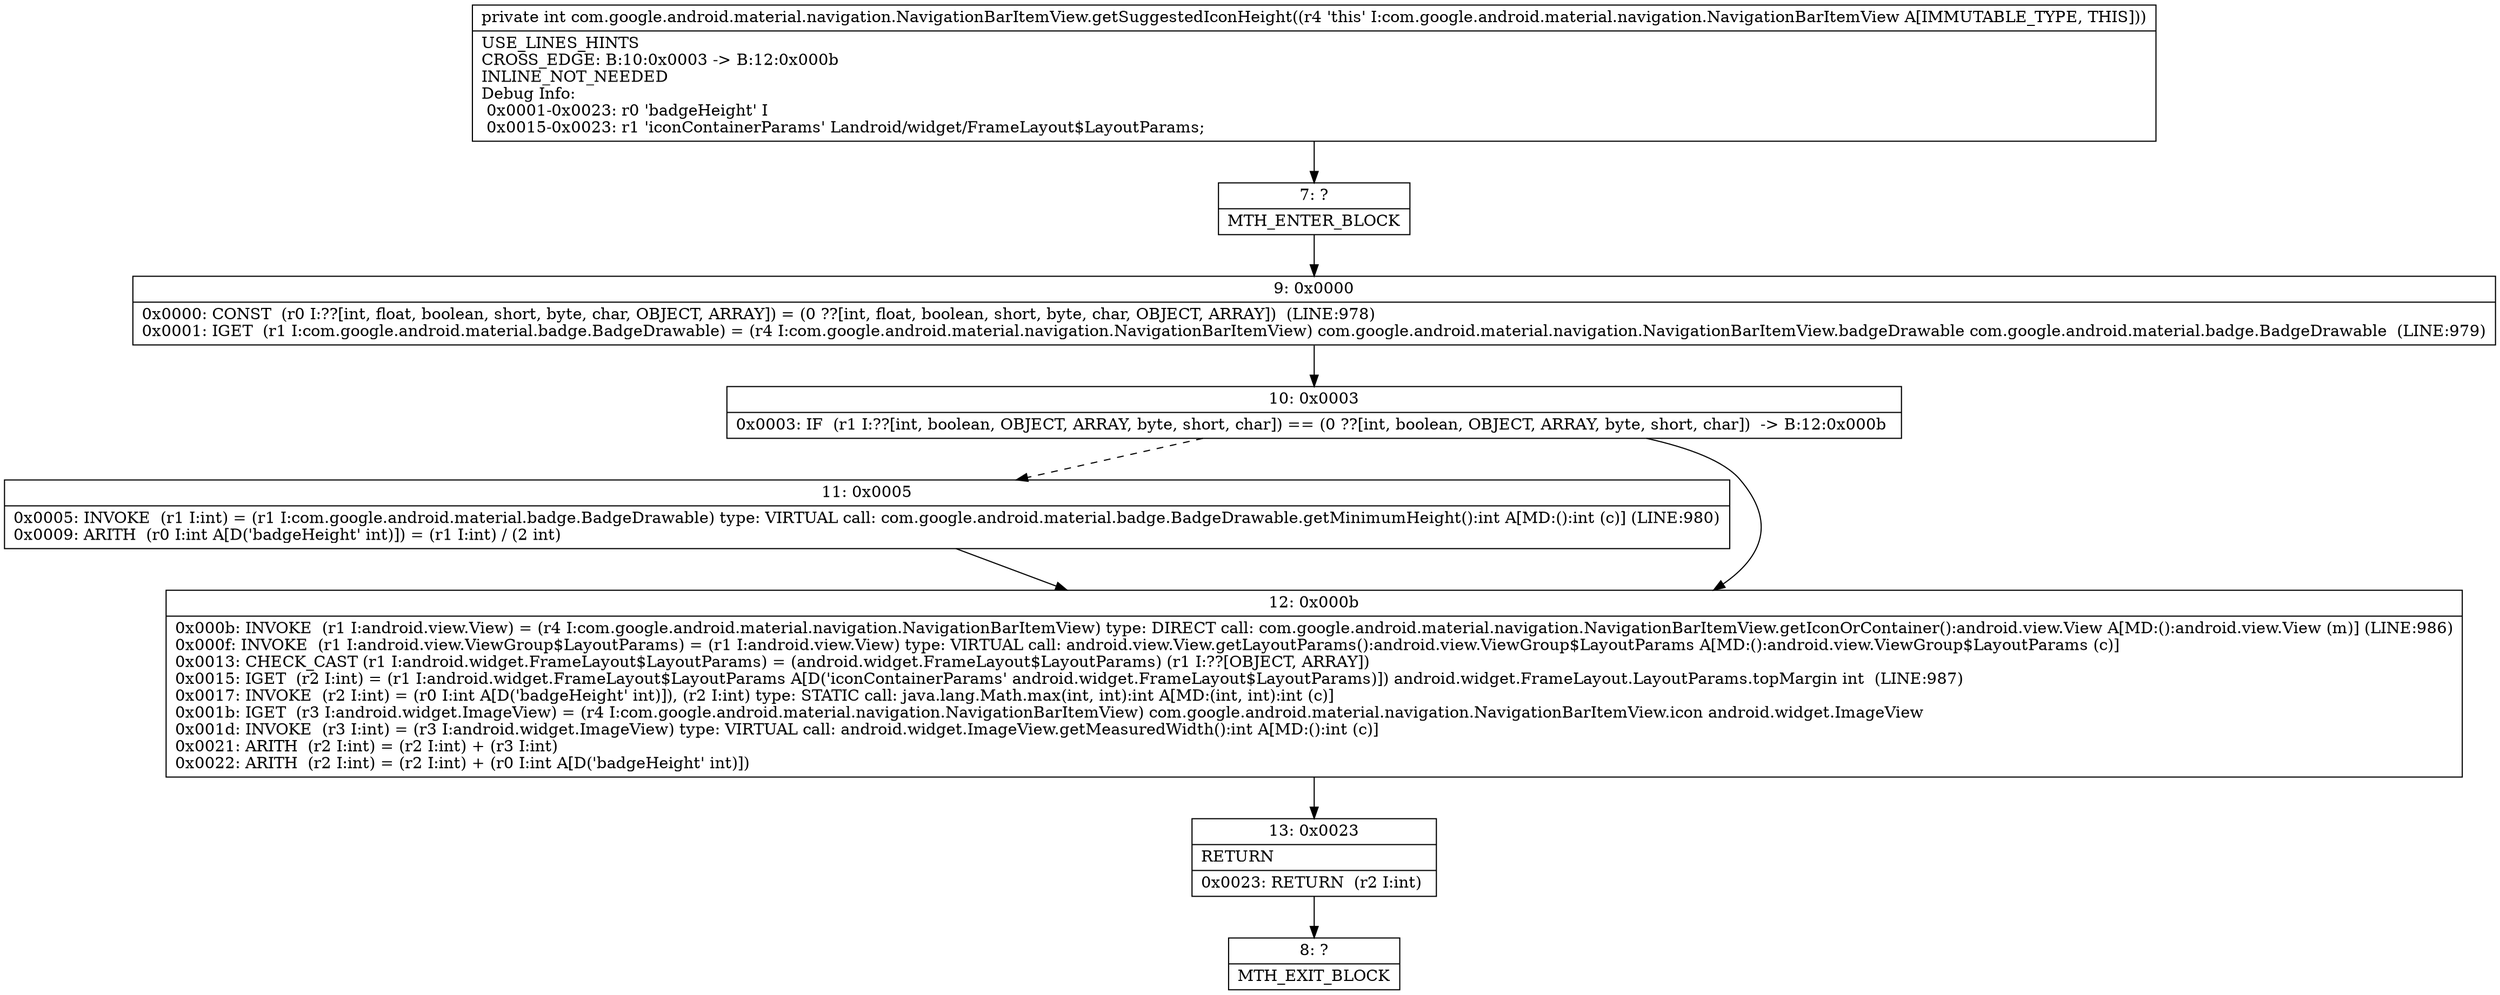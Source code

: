 digraph "CFG forcom.google.android.material.navigation.NavigationBarItemView.getSuggestedIconHeight()I" {
Node_7 [shape=record,label="{7\:\ ?|MTH_ENTER_BLOCK\l}"];
Node_9 [shape=record,label="{9\:\ 0x0000|0x0000: CONST  (r0 I:??[int, float, boolean, short, byte, char, OBJECT, ARRAY]) = (0 ??[int, float, boolean, short, byte, char, OBJECT, ARRAY])  (LINE:978)\l0x0001: IGET  (r1 I:com.google.android.material.badge.BadgeDrawable) = (r4 I:com.google.android.material.navigation.NavigationBarItemView) com.google.android.material.navigation.NavigationBarItemView.badgeDrawable com.google.android.material.badge.BadgeDrawable  (LINE:979)\l}"];
Node_10 [shape=record,label="{10\:\ 0x0003|0x0003: IF  (r1 I:??[int, boolean, OBJECT, ARRAY, byte, short, char]) == (0 ??[int, boolean, OBJECT, ARRAY, byte, short, char])  \-\> B:12:0x000b \l}"];
Node_11 [shape=record,label="{11\:\ 0x0005|0x0005: INVOKE  (r1 I:int) = (r1 I:com.google.android.material.badge.BadgeDrawable) type: VIRTUAL call: com.google.android.material.badge.BadgeDrawable.getMinimumHeight():int A[MD:():int (c)] (LINE:980)\l0x0009: ARITH  (r0 I:int A[D('badgeHeight' int)]) = (r1 I:int) \/ (2 int) \l}"];
Node_12 [shape=record,label="{12\:\ 0x000b|0x000b: INVOKE  (r1 I:android.view.View) = (r4 I:com.google.android.material.navigation.NavigationBarItemView) type: DIRECT call: com.google.android.material.navigation.NavigationBarItemView.getIconOrContainer():android.view.View A[MD:():android.view.View (m)] (LINE:986)\l0x000f: INVOKE  (r1 I:android.view.ViewGroup$LayoutParams) = (r1 I:android.view.View) type: VIRTUAL call: android.view.View.getLayoutParams():android.view.ViewGroup$LayoutParams A[MD:():android.view.ViewGroup$LayoutParams (c)]\l0x0013: CHECK_CAST (r1 I:android.widget.FrameLayout$LayoutParams) = (android.widget.FrameLayout$LayoutParams) (r1 I:??[OBJECT, ARRAY]) \l0x0015: IGET  (r2 I:int) = (r1 I:android.widget.FrameLayout$LayoutParams A[D('iconContainerParams' android.widget.FrameLayout$LayoutParams)]) android.widget.FrameLayout.LayoutParams.topMargin int  (LINE:987)\l0x0017: INVOKE  (r2 I:int) = (r0 I:int A[D('badgeHeight' int)]), (r2 I:int) type: STATIC call: java.lang.Math.max(int, int):int A[MD:(int, int):int (c)]\l0x001b: IGET  (r3 I:android.widget.ImageView) = (r4 I:com.google.android.material.navigation.NavigationBarItemView) com.google.android.material.navigation.NavigationBarItemView.icon android.widget.ImageView \l0x001d: INVOKE  (r3 I:int) = (r3 I:android.widget.ImageView) type: VIRTUAL call: android.widget.ImageView.getMeasuredWidth():int A[MD:():int (c)]\l0x0021: ARITH  (r2 I:int) = (r2 I:int) + (r3 I:int) \l0x0022: ARITH  (r2 I:int) = (r2 I:int) + (r0 I:int A[D('badgeHeight' int)]) \l}"];
Node_13 [shape=record,label="{13\:\ 0x0023|RETURN\l|0x0023: RETURN  (r2 I:int) \l}"];
Node_8 [shape=record,label="{8\:\ ?|MTH_EXIT_BLOCK\l}"];
MethodNode[shape=record,label="{private int com.google.android.material.navigation.NavigationBarItemView.getSuggestedIconHeight((r4 'this' I:com.google.android.material.navigation.NavigationBarItemView A[IMMUTABLE_TYPE, THIS]))  | USE_LINES_HINTS\lCROSS_EDGE: B:10:0x0003 \-\> B:12:0x000b\lINLINE_NOT_NEEDED\lDebug Info:\l  0x0001\-0x0023: r0 'badgeHeight' I\l  0x0015\-0x0023: r1 'iconContainerParams' Landroid\/widget\/FrameLayout$LayoutParams;\l}"];
MethodNode -> Node_7;Node_7 -> Node_9;
Node_9 -> Node_10;
Node_10 -> Node_11[style=dashed];
Node_10 -> Node_12;
Node_11 -> Node_12;
Node_12 -> Node_13;
Node_13 -> Node_8;
}


